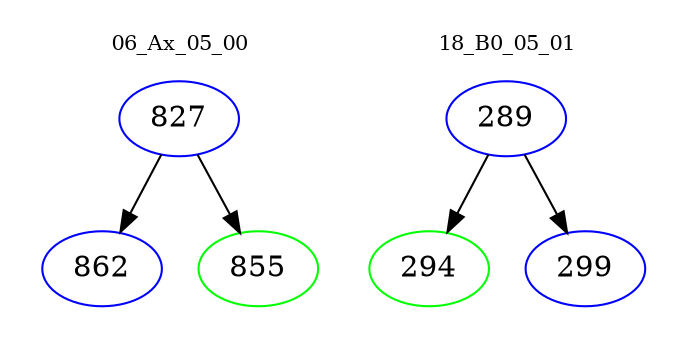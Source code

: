 digraph{
subgraph cluster_0 {
color = white
label = "06_Ax_05_00";
fontsize=10;
T0_827 [label="827", color="blue"]
T0_827 -> T0_862 [color="black"]
T0_862 [label="862", color="blue"]
T0_827 -> T0_855 [color="black"]
T0_855 [label="855", color="green"]
}
subgraph cluster_1 {
color = white
label = "18_B0_05_01";
fontsize=10;
T1_289 [label="289", color="blue"]
T1_289 -> T1_294 [color="black"]
T1_294 [label="294", color="green"]
T1_289 -> T1_299 [color="black"]
T1_299 [label="299", color="blue"]
}
}
